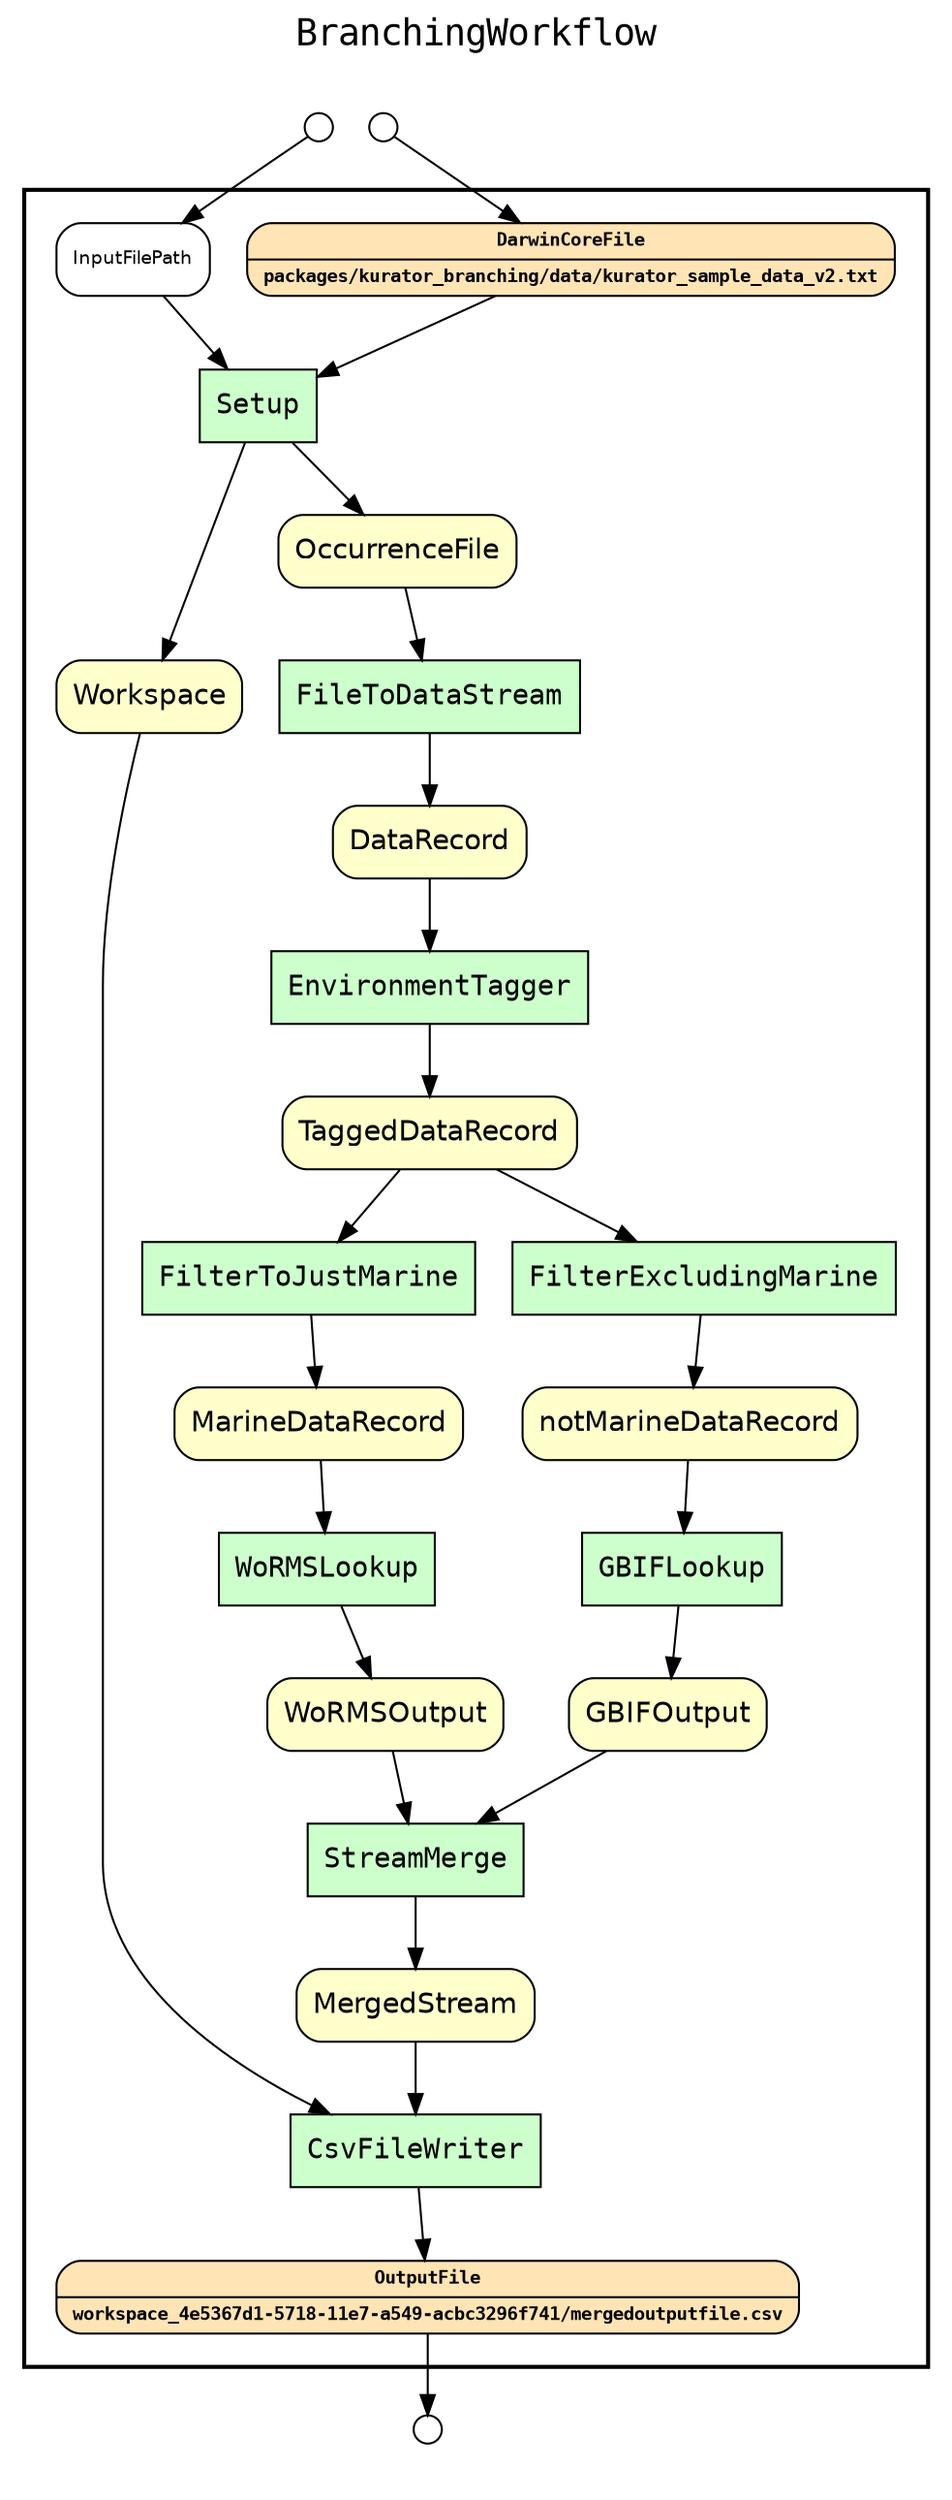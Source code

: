 
digraph yw_data_view {
rankdir=TB
fontname=Courier; fontsize=18; labelloc=t
label="BranchingWorkflow"
subgraph cluster_workflow { label=""; color=black; penwidth=2
subgraph cluster_workflow_inner { label=""; color=white
node[shape=box style="filled" fillcolor="#CCFFCC" peripheries=1 fontname=Courier]
Setup
FileToDataStream
EnvironmentTagger
FilterToJustMarine
FilterExcludingMarine
WoRMSLookup
GBIFLookup
StreamMerge
CsvFileWriter
node[shape=box style="filled" fillcolor="#CCFFCC" peripheries=1 fontname=Courier]
node[shape=box style="rounded,filled" fillcolor="#FFFFCC" peripheries=1 fontname=Helvetica]
Workspace
OccurrenceFile
DataRecord
TaggedDataRecord
MarineDataRecord
notMarineDataRecord
WoRMSOutput
GBIFOutput
MergedStream
node[shape=box style="rounded,filled" fillcolor="#FFE4B5" peripheries=1 fontname="Courier-Bold" fontsize=9]
DarwinCoreFile[shape=record rankdir=LR label="{<f0> DarwinCoreFile |<f1>packages/kurator_branching/data/kurator_sample_data_v2.txt\n}"]
node[shape=box style="rounded,filled" fillcolor="#FFE4B5" peripheries=1 fontname="Courier-Bold" fontsize=9]
OutputFile[shape=record rankdir=LR label="{<f0> OutputFile |<f1>workspace_4e5367d1-5718-11e7-a549-acbc3296f741/mergedoutputfile.csv\n}"]
node[shape=box style="rounded,filled" fillcolor="#FFFFFF" peripheries=1 fontname=Helvetica]
InputFilePath
}}
subgraph cluster_inflows { label=""; color=white; penwidth=2
subgraph cluster_inflows_inner { label=""; color=white
node[shape=circle fillcolor="#FFFFFF" peripheries=1 width=0.2]
DarwinCoreFile_inflow [label=""]
InputFilePath_inflow [label=""]
}}
subgraph cluster_outflows { label=""; color=white; penwidth=2
subgraph cluster_outflows_inner { label=""; color=white
node[shape=circle fillcolor="#FFFFFF" peripheries=1 width=0.2]
OutputFile_outflow [label=""]
}}
DataRecord -> EnvironmentTagger
GBIFOutput -> StreamMerge
InputFilePath -> Setup
MergedStream -> CsvFileWriter
TaggedDataRecord -> FilterExcludingMarine
TaggedDataRecord -> FilterToJustMarine
DarwinCoreFile -> Setup
MarineDataRecord -> WoRMSLookup
Workspace -> CsvFileWriter
notMarineDataRecord -> GBIFLookup
OccurrenceFile -> FileToDataStream
WoRMSOutput -> StreamMerge
Setup -> Workspace
Setup -> OccurrenceFile
FileToDataStream -> DataRecord
EnvironmentTagger -> TaggedDataRecord
FilterToJustMarine -> MarineDataRecord
FilterExcludingMarine -> notMarineDataRecord
WoRMSLookup -> WoRMSOutput
GBIFLookup -> GBIFOutput
StreamMerge -> MergedStream
CsvFileWriter -> OutputFile
DarwinCoreFile_inflow -> DarwinCoreFile
InputFilePath_inflow -> InputFilePath
OutputFile -> OutputFile_outflow
}

